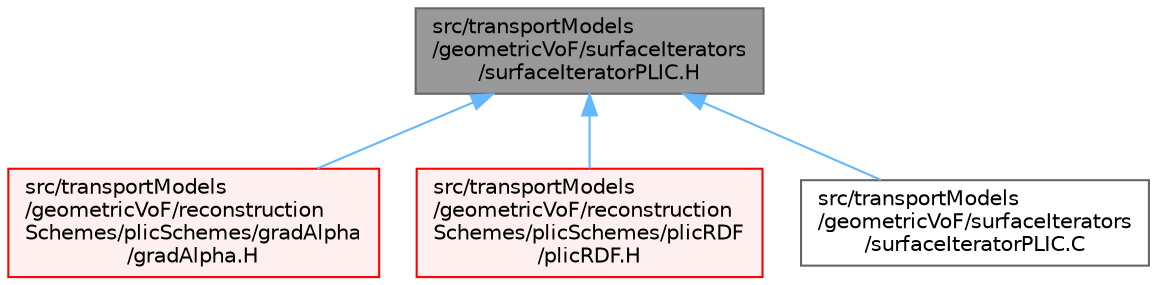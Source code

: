 digraph "src/transportModels/geometricVoF/surfaceIterators/surfaceIteratorPLIC.H"
{
 // LATEX_PDF_SIZE
  bgcolor="transparent";
  edge [fontname=Helvetica,fontsize=10,labelfontname=Helvetica,labelfontsize=10];
  node [fontname=Helvetica,fontsize=10,shape=box,height=0.2,width=0.4];
  Node1 [id="Node000001",label="src/transportModels\l/geometricVoF/surfaceIterators\l/surfaceIteratorPLIC.H",height=0.2,width=0.4,color="gray40", fillcolor="grey60", style="filled", fontcolor="black",tooltip=" "];
  Node1 -> Node2 [id="edge1_Node000001_Node000002",dir="back",color="steelblue1",style="solid",tooltip=" "];
  Node2 [id="Node000002",label="src/transportModels\l/geometricVoF/reconstruction\lSchemes/plicSchemes/gradAlpha\l/gradAlpha.H",height=0.2,width=0.4,color="red", fillcolor="#FFF0F0", style="filled",URL="$gradAlpha_8H.html",tooltip=" "];
  Node1 -> Node4 [id="edge2_Node000001_Node000004",dir="back",color="steelblue1",style="solid",tooltip=" "];
  Node4 [id="Node000004",label="src/transportModels\l/geometricVoF/reconstruction\lSchemes/plicSchemes/plicRDF\l/plicRDF.H",height=0.2,width=0.4,color="red", fillcolor="#FFF0F0", style="filled",URL="$plicRDF_8H.html",tooltip=" "];
  Node1 -> Node6 [id="edge3_Node000001_Node000006",dir="back",color="steelblue1",style="solid",tooltip=" "];
  Node6 [id="Node000006",label="src/transportModels\l/geometricVoF/surfaceIterators\l/surfaceIteratorPLIC.C",height=0.2,width=0.4,color="grey40", fillcolor="white", style="filled",URL="$surfaceIteratorPLIC_8C.html",tooltip=" "];
}
